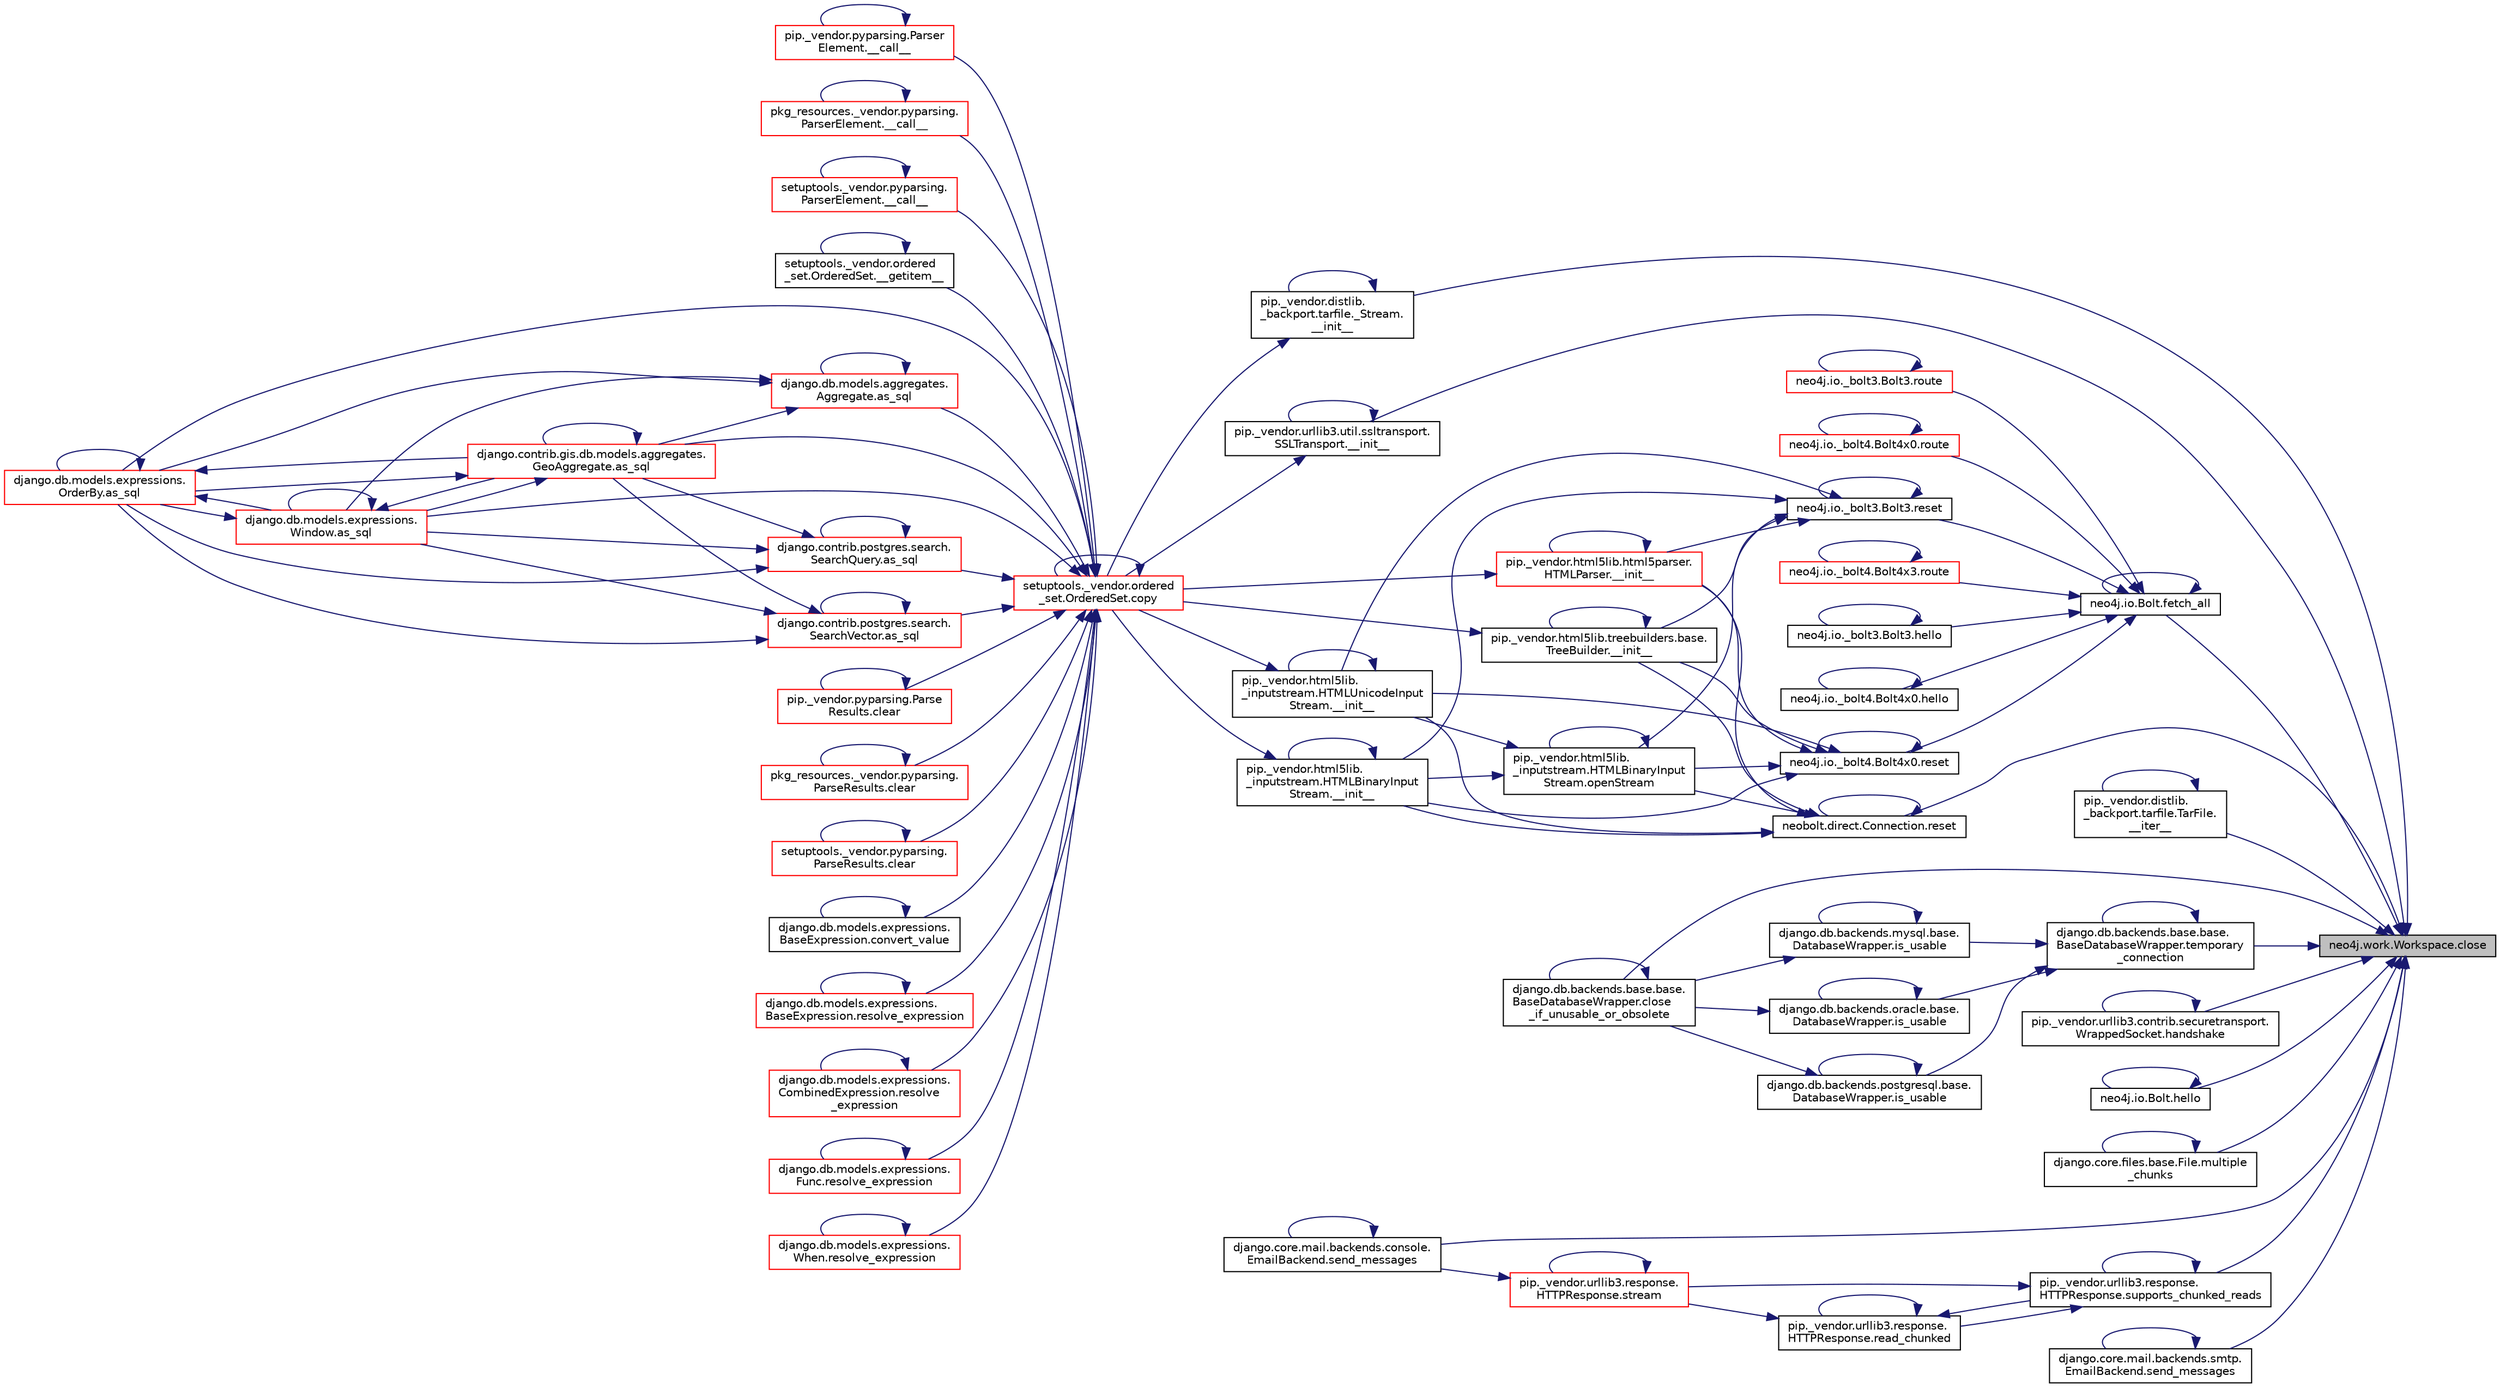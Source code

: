 digraph "neo4j.work.Workspace.close"
{
 // LATEX_PDF_SIZE
  edge [fontname="Helvetica",fontsize="10",labelfontname="Helvetica",labelfontsize="10"];
  node [fontname="Helvetica",fontsize="10",shape=record];
  rankdir="RL";
  Node1 [label="neo4j.work.Workspace.close",height=0.2,width=0.4,color="black", fillcolor="grey75", style="filled", fontcolor="black",tooltip=" "];
  Node1 -> Node2 [dir="back",color="midnightblue",fontsize="10",style="solid",fontname="Helvetica"];
  Node2 [label="pip._vendor.distlib.\l_backport.tarfile._Stream.\l__init__",height=0.2,width=0.4,color="black", fillcolor="white", style="filled",URL="$de/d60/classpip_1_1__vendor_1_1distlib_1_1__backport_1_1tarfile_1_1___stream.html#a17492c93bae9e70b816bffb077cf2912",tooltip=" "];
  Node2 -> Node2 [dir="back",color="midnightblue",fontsize="10",style="solid",fontname="Helvetica"];
  Node2 -> Node3 [dir="back",color="midnightblue",fontsize="10",style="solid",fontname="Helvetica"];
  Node3 [label="setuptools._vendor.ordered\l_set.OrderedSet.copy",height=0.2,width=0.4,color="red", fillcolor="white", style="filled",URL="$d0/d40/classsetuptools_1_1__vendor_1_1ordered__set_1_1_ordered_set.html#a84224c403039b9dac5d2794d85073053",tooltip=" "];
  Node3 -> Node4 [dir="back",color="midnightblue",fontsize="10",style="solid",fontname="Helvetica"];
  Node4 [label="pip._vendor.pyparsing.Parser\lElement.__call__",height=0.2,width=0.4,color="red", fillcolor="white", style="filled",URL="$df/d7f/classpip_1_1__vendor_1_1pyparsing_1_1_parser_element.html#ae345dfb10ea6a1e9c77120e86129ab16",tooltip=" "];
  Node4 -> Node4 [dir="back",color="midnightblue",fontsize="10",style="solid",fontname="Helvetica"];
  Node3 -> Node7 [dir="back",color="midnightblue",fontsize="10",style="solid",fontname="Helvetica"];
  Node7 [label="pkg_resources._vendor.pyparsing.\lParserElement.__call__",height=0.2,width=0.4,color="red", fillcolor="white", style="filled",URL="$de/df0/classpkg__resources_1_1__vendor_1_1pyparsing_1_1_parser_element.html#a43d9a7e720d29a80c49f63998712c9a5",tooltip=" "];
  Node7 -> Node7 [dir="back",color="midnightblue",fontsize="10",style="solid",fontname="Helvetica"];
  Node3 -> Node8 [dir="back",color="midnightblue",fontsize="10",style="solid",fontname="Helvetica"];
  Node8 [label="setuptools._vendor.pyparsing.\lParserElement.__call__",height=0.2,width=0.4,color="red", fillcolor="white", style="filled",URL="$d9/d25/classsetuptools_1_1__vendor_1_1pyparsing_1_1_parser_element.html#a7f154aa4d9339f88d2306325bf99b953",tooltip=" "];
  Node8 -> Node8 [dir="back",color="midnightblue",fontsize="10",style="solid",fontname="Helvetica"];
  Node3 -> Node9 [dir="back",color="midnightblue",fontsize="10",style="solid",fontname="Helvetica"];
  Node9 [label="setuptools._vendor.ordered\l_set.OrderedSet.__getitem__",height=0.2,width=0.4,color="black", fillcolor="white", style="filled",URL="$d0/d40/classsetuptools_1_1__vendor_1_1ordered__set_1_1_ordered_set.html#afa5d263824cc35374a0cf762672f68ae",tooltip=" "];
  Node9 -> Node9 [dir="back",color="midnightblue",fontsize="10",style="solid",fontname="Helvetica"];
  Node3 -> Node10 [dir="back",color="midnightblue",fontsize="10",style="solid",fontname="Helvetica"];
  Node10 [label="django.db.models.aggregates.\lAggregate.as_sql",height=0.2,width=0.4,color="red", fillcolor="white", style="filled",URL="$d7/d0c/classdjango_1_1db_1_1models_1_1aggregates_1_1_aggregate.html#a86af10d7994d4f7a535cb7476201db71",tooltip=" "];
  Node10 -> Node10 [dir="back",color="midnightblue",fontsize="10",style="solid",fontname="Helvetica"];
  Node10 -> Node13 [dir="back",color="midnightblue",fontsize="10",style="solid",fontname="Helvetica"];
  Node13 [label="django.contrib.gis.db.models.aggregates.\lGeoAggregate.as_sql",height=0.2,width=0.4,color="red", fillcolor="white", style="filled",URL="$df/dbe/classdjango_1_1contrib_1_1gis_1_1db_1_1models_1_1aggregates_1_1_geo_aggregate.html#a129bfb83cb8d965d40be63e974594fa7",tooltip=" "];
  Node13 -> Node13 [dir="back",color="midnightblue",fontsize="10",style="solid",fontname="Helvetica"];
  Node13 -> Node14 [dir="back",color="midnightblue",fontsize="10",style="solid",fontname="Helvetica"];
  Node14 [label="django.db.models.expressions.\lWindow.as_sql",height=0.2,width=0.4,color="red", fillcolor="white", style="filled",URL="$d6/d1c/classdjango_1_1db_1_1models_1_1expressions_1_1_window.html#a2a81a422e2884ef2026394b0f83416dc",tooltip=" "];
  Node14 -> Node13 [dir="back",color="midnightblue",fontsize="10",style="solid",fontname="Helvetica"];
  Node14 -> Node14 [dir="back",color="midnightblue",fontsize="10",style="solid",fontname="Helvetica"];
  Node14 -> Node15 [dir="back",color="midnightblue",fontsize="10",style="solid",fontname="Helvetica"];
  Node15 [label="django.db.models.expressions.\lOrderBy.as_sql",height=0.2,width=0.4,color="red", fillcolor="white", style="filled",URL="$da/d4d/classdjango_1_1db_1_1models_1_1expressions_1_1_order_by.html#a343064ad7cfdac310e95fd997ee6d4cc",tooltip=" "];
  Node15 -> Node13 [dir="back",color="midnightblue",fontsize="10",style="solid",fontname="Helvetica"];
  Node15 -> Node14 [dir="back",color="midnightblue",fontsize="10",style="solid",fontname="Helvetica"];
  Node15 -> Node15 [dir="back",color="midnightblue",fontsize="10",style="solid",fontname="Helvetica"];
  Node13 -> Node15 [dir="back",color="midnightblue",fontsize="10",style="solid",fontname="Helvetica"];
  Node10 -> Node14 [dir="back",color="midnightblue",fontsize="10",style="solid",fontname="Helvetica"];
  Node10 -> Node15 [dir="back",color="midnightblue",fontsize="10",style="solid",fontname="Helvetica"];
  Node3 -> Node13 [dir="back",color="midnightblue",fontsize="10",style="solid",fontname="Helvetica"];
  Node3 -> Node24 [dir="back",color="midnightblue",fontsize="10",style="solid",fontname="Helvetica"];
  Node24 [label="django.contrib.postgres.search.\lSearchVector.as_sql",height=0.2,width=0.4,color="red", fillcolor="white", style="filled",URL="$d3/d9b/classdjango_1_1contrib_1_1postgres_1_1search_1_1_search_vector.html#a20b770d5d88a5d8d2c6b3f60feb66e07",tooltip=" "];
  Node24 -> Node13 [dir="back",color="midnightblue",fontsize="10",style="solid",fontname="Helvetica"];
  Node24 -> Node24 [dir="back",color="midnightblue",fontsize="10",style="solid",fontname="Helvetica"];
  Node24 -> Node14 [dir="back",color="midnightblue",fontsize="10",style="solid",fontname="Helvetica"];
  Node24 -> Node15 [dir="back",color="midnightblue",fontsize="10",style="solid",fontname="Helvetica"];
  Node3 -> Node25 [dir="back",color="midnightblue",fontsize="10",style="solid",fontname="Helvetica"];
  Node25 [label="django.contrib.postgres.search.\lSearchQuery.as_sql",height=0.2,width=0.4,color="red", fillcolor="white", style="filled",URL="$d4/d5f/classdjango_1_1contrib_1_1postgres_1_1search_1_1_search_query.html#a08057a93d8da31c23329543b1d429539",tooltip=" "];
  Node25 -> Node13 [dir="back",color="midnightblue",fontsize="10",style="solid",fontname="Helvetica"];
  Node25 -> Node25 [dir="back",color="midnightblue",fontsize="10",style="solid",fontname="Helvetica"];
  Node25 -> Node14 [dir="back",color="midnightblue",fontsize="10",style="solid",fontname="Helvetica"];
  Node25 -> Node15 [dir="back",color="midnightblue",fontsize="10",style="solid",fontname="Helvetica"];
  Node3 -> Node14 [dir="back",color="midnightblue",fontsize="10",style="solid",fontname="Helvetica"];
  Node3 -> Node15 [dir="back",color="midnightblue",fontsize="10",style="solid",fontname="Helvetica"];
  Node3 -> Node26 [dir="back",color="midnightblue",fontsize="10",style="solid",fontname="Helvetica"];
  Node26 [label="pip._vendor.pyparsing.Parse\lResults.clear",height=0.2,width=0.4,color="red", fillcolor="white", style="filled",URL="$d3/d5b/classpip_1_1__vendor_1_1pyparsing_1_1_parse_results.html#ab6e049e34b90004c1d59069da7a5cc08",tooltip=" "];
  Node26 -> Node26 [dir="back",color="midnightblue",fontsize="10",style="solid",fontname="Helvetica"];
  Node3 -> Node204 [dir="back",color="midnightblue",fontsize="10",style="solid",fontname="Helvetica"];
  Node204 [label="pkg_resources._vendor.pyparsing.\lParseResults.clear",height=0.2,width=0.4,color="red", fillcolor="white", style="filled",URL="$d3/d93/classpkg__resources_1_1__vendor_1_1pyparsing_1_1_parse_results.html#a14a75f633961fdc58d077c5d26635038",tooltip=" "];
  Node204 -> Node204 [dir="back",color="midnightblue",fontsize="10",style="solid",fontname="Helvetica"];
  Node3 -> Node249 [dir="back",color="midnightblue",fontsize="10",style="solid",fontname="Helvetica"];
  Node249 [label="setuptools._vendor.pyparsing.\lParseResults.clear",height=0.2,width=0.4,color="red", fillcolor="white", style="filled",URL="$df/d77/classsetuptools_1_1__vendor_1_1pyparsing_1_1_parse_results.html#a2683a26b96b087edaec172f6f837058b",tooltip=" "];
  Node249 -> Node249 [dir="back",color="midnightblue",fontsize="10",style="solid",fontname="Helvetica"];
  Node3 -> Node250 [dir="back",color="midnightblue",fontsize="10",style="solid",fontname="Helvetica"];
  Node250 [label="django.db.models.expressions.\lBaseExpression.convert_value",height=0.2,width=0.4,color="black", fillcolor="white", style="filled",URL="$de/d6b/classdjango_1_1db_1_1models_1_1expressions_1_1_base_expression.html#a17a709653d93ba657fb2ed791346e38f",tooltip=" "];
  Node250 -> Node250 [dir="back",color="midnightblue",fontsize="10",style="solid",fontname="Helvetica"];
  Node3 -> Node3 [dir="back",color="midnightblue",fontsize="10",style="solid",fontname="Helvetica"];
  Node3 -> Node251 [dir="back",color="midnightblue",fontsize="10",style="solid",fontname="Helvetica"];
  Node251 [label="django.db.models.expressions.\lBaseExpression.resolve_expression",height=0.2,width=0.4,color="red", fillcolor="white", style="filled",URL="$de/d6b/classdjango_1_1db_1_1models_1_1expressions_1_1_base_expression.html#aa13750acce26e49830dd7f797f938bdc",tooltip=" "];
  Node251 -> Node251 [dir="back",color="midnightblue",fontsize="10",style="solid",fontname="Helvetica"];
  Node3 -> Node252 [dir="back",color="midnightblue",fontsize="10",style="solid",fontname="Helvetica"];
  Node252 [label="django.db.models.expressions.\lCombinedExpression.resolve\l_expression",height=0.2,width=0.4,color="red", fillcolor="white", style="filled",URL="$dc/d12/classdjango_1_1db_1_1models_1_1expressions_1_1_combined_expression.html#a48f503b2ffb0cf67a3064f0cfab1f191",tooltip=" "];
  Node252 -> Node252 [dir="back",color="midnightblue",fontsize="10",style="solid",fontname="Helvetica"];
  Node3 -> Node253 [dir="back",color="midnightblue",fontsize="10",style="solid",fontname="Helvetica"];
  Node253 [label="django.db.models.expressions.\lFunc.resolve_expression",height=0.2,width=0.4,color="red", fillcolor="white", style="filled",URL="$d8/d57/classdjango_1_1db_1_1models_1_1expressions_1_1_func.html#ad831ab3b8c4ec8e2c9ea0353d6790d38",tooltip=" "];
  Node253 -> Node253 [dir="back",color="midnightblue",fontsize="10",style="solid",fontname="Helvetica"];
  Node3 -> Node254 [dir="back",color="midnightblue",fontsize="10",style="solid",fontname="Helvetica"];
  Node254 [label="django.db.models.expressions.\lWhen.resolve_expression",height=0.2,width=0.4,color="red", fillcolor="white", style="filled",URL="$d6/dd5/classdjango_1_1db_1_1models_1_1expressions_1_1_when.html#a0a28feb711df427e6c0eae219e5b5981",tooltip=" "];
  Node254 -> Node254 [dir="back",color="midnightblue",fontsize="10",style="solid",fontname="Helvetica"];
  Node1 -> Node98 [dir="back",color="midnightblue",fontsize="10",style="solid",fontname="Helvetica"];
  Node98 [label="pip._vendor.urllib3.util.ssltransport.\lSSLTransport.__init__",height=0.2,width=0.4,color="black", fillcolor="white", style="filled",URL="$d5/d5b/classpip_1_1__vendor_1_1urllib3_1_1util_1_1ssltransport_1_1_s_s_l_transport.html#a732f5816c7be7853f2549ffabbfdc1df",tooltip=" "];
  Node98 -> Node98 [dir="back",color="midnightblue",fontsize="10",style="solid",fontname="Helvetica"];
  Node98 -> Node3 [dir="back",color="midnightblue",fontsize="10",style="solid",fontname="Helvetica"];
  Node1 -> Node99 [dir="back",color="midnightblue",fontsize="10",style="solid",fontname="Helvetica"];
  Node99 [label="pip._vendor.distlib.\l_backport.tarfile.TarFile.\l__iter__",height=0.2,width=0.4,color="black", fillcolor="white", style="filled",URL="$d7/d1d/classpip_1_1__vendor_1_1distlib_1_1__backport_1_1tarfile_1_1_tar_file.html#aeff57e92d5ef967aef950e42d56ece22",tooltip=" "];
  Node99 -> Node99 [dir="back",color="midnightblue",fontsize="10",style="solid",fontname="Helvetica"];
  Node1 -> Node100 [dir="back",color="midnightblue",fontsize="10",style="solid",fontname="Helvetica"];
  Node100 [label="django.db.backends.base.base.\lBaseDatabaseWrapper.close\l_if_unusable_or_obsolete",height=0.2,width=0.4,color="black", fillcolor="white", style="filled",URL="$d2/d62/classdjango_1_1db_1_1backends_1_1base_1_1base_1_1_base_database_wrapper.html#a76d714cd976b2dd3cd3c731984d299d0",tooltip=" "];
  Node100 -> Node100 [dir="back",color="midnightblue",fontsize="10",style="solid",fontname="Helvetica"];
  Node1 -> Node101 [dir="back",color="midnightblue",fontsize="10",style="solid",fontname="Helvetica"];
  Node101 [label="neo4j.io.Bolt.fetch_all",height=0.2,width=0.4,color="black", fillcolor="white", style="filled",URL="$db/dec/classneo4j_1_1io_1_1_bolt.html#aeabe1dd43e33259be90037c6f311f360",tooltip=" "];
  Node101 -> Node101 [dir="back",color="midnightblue",fontsize="10",style="solid",fontname="Helvetica"];
  Node101 -> Node102 [dir="back",color="midnightblue",fontsize="10",style="solid",fontname="Helvetica"];
  Node102 [label="neo4j.io._bolt3.Bolt3.hello",height=0.2,width=0.4,color="black", fillcolor="white", style="filled",URL="$db/d66/classneo4j_1_1io_1_1__bolt3_1_1_bolt3.html#a4b44932eb9deb87d3ef16d5f3eeabd48",tooltip=" "];
  Node102 -> Node102 [dir="back",color="midnightblue",fontsize="10",style="solid",fontname="Helvetica"];
  Node101 -> Node103 [dir="back",color="midnightblue",fontsize="10",style="solid",fontname="Helvetica"];
  Node103 [label="neo4j.io._bolt4.Bolt4x0.hello",height=0.2,width=0.4,color="black", fillcolor="white", style="filled",URL="$d2/dd8/classneo4j_1_1io_1_1__bolt4_1_1_bolt4x0.html#a834ee76dbf7f2f4b2098bbd2978f7c6f",tooltip=" "];
  Node103 -> Node103 [dir="back",color="midnightblue",fontsize="10",style="solid",fontname="Helvetica"];
  Node101 -> Node104 [dir="back",color="midnightblue",fontsize="10",style="solid",fontname="Helvetica"];
  Node104 [label="neo4j.io._bolt3.Bolt3.reset",height=0.2,width=0.4,color="black", fillcolor="white", style="filled",URL="$db/d66/classneo4j_1_1io_1_1__bolt3_1_1_bolt3.html#a2ea8fc802c7b0d66e3549121b1285947",tooltip=" "];
  Node104 -> Node78 [dir="back",color="midnightblue",fontsize="10",style="solid",fontname="Helvetica"];
  Node78 [label="pip._vendor.html5lib.treebuilders.base.\lTreeBuilder.__init__",height=0.2,width=0.4,color="black", fillcolor="white", style="filled",URL="$dc/d32/classpip_1_1__vendor_1_1html5lib_1_1treebuilders_1_1base_1_1_tree_builder.html#a9c33de062da5ed869465f126e6d4c88c",tooltip=" "];
  Node78 -> Node78 [dir="back",color="midnightblue",fontsize="10",style="solid",fontname="Helvetica"];
  Node78 -> Node3 [dir="back",color="midnightblue",fontsize="10",style="solid",fontname="Helvetica"];
  Node104 -> Node79 [dir="back",color="midnightblue",fontsize="10",style="solid",fontname="Helvetica"];
  Node79 [label="pip._vendor.html5lib.\l_inputstream.HTMLUnicodeInput\lStream.__init__",height=0.2,width=0.4,color="black", fillcolor="white", style="filled",URL="$de/dab/classpip_1_1__vendor_1_1html5lib_1_1__inputstream_1_1_h_t_m_l_unicode_input_stream.html#aae329b9a8ec6d32fbe6de851cf40357c",tooltip=" "];
  Node79 -> Node79 [dir="back",color="midnightblue",fontsize="10",style="solid",fontname="Helvetica"];
  Node79 -> Node3 [dir="back",color="midnightblue",fontsize="10",style="solid",fontname="Helvetica"];
  Node104 -> Node80 [dir="back",color="midnightblue",fontsize="10",style="solid",fontname="Helvetica"];
  Node80 [label="pip._vendor.html5lib.\l_inputstream.HTMLBinaryInput\lStream.__init__",height=0.2,width=0.4,color="black", fillcolor="white", style="filled",URL="$dc/db5/classpip_1_1__vendor_1_1html5lib_1_1__inputstream_1_1_h_t_m_l_binary_input_stream.html#a0ffa5c0b7956975f3ee09dab1b8a53bd",tooltip=" "];
  Node80 -> Node80 [dir="back",color="midnightblue",fontsize="10",style="solid",fontname="Helvetica"];
  Node80 -> Node3 [dir="back",color="midnightblue",fontsize="10",style="solid",fontname="Helvetica"];
  Node104 -> Node81 [dir="back",color="midnightblue",fontsize="10",style="solid",fontname="Helvetica"];
  Node81 [label="pip._vendor.html5lib.html5parser.\lHTMLParser.__init__",height=0.2,width=0.4,color="red", fillcolor="white", style="filled",URL="$dd/dcc/classpip_1_1__vendor_1_1html5lib_1_1html5parser_1_1_h_t_m_l_parser.html#ad9b0cd5d2f6a8f940f4efc6b6124c9be",tooltip=" "];
  Node81 -> Node81 [dir="back",color="midnightblue",fontsize="10",style="solid",fontname="Helvetica"];
  Node81 -> Node3 [dir="back",color="midnightblue",fontsize="10",style="solid",fontname="Helvetica"];
  Node104 -> Node83 [dir="back",color="midnightblue",fontsize="10",style="solid",fontname="Helvetica"];
  Node83 [label="pip._vendor.html5lib.\l_inputstream.HTMLBinaryInput\lStream.openStream",height=0.2,width=0.4,color="black", fillcolor="white", style="filled",URL="$dc/db5/classpip_1_1__vendor_1_1html5lib_1_1__inputstream_1_1_h_t_m_l_binary_input_stream.html#a130683adf40d7ed6dd517b9ce34f5019",tooltip=" "];
  Node83 -> Node79 [dir="back",color="midnightblue",fontsize="10",style="solid",fontname="Helvetica"];
  Node83 -> Node80 [dir="back",color="midnightblue",fontsize="10",style="solid",fontname="Helvetica"];
  Node83 -> Node83 [dir="back",color="midnightblue",fontsize="10",style="solid",fontname="Helvetica"];
  Node104 -> Node104 [dir="back",color="midnightblue",fontsize="10",style="solid",fontname="Helvetica"];
  Node101 -> Node105 [dir="back",color="midnightblue",fontsize="10",style="solid",fontname="Helvetica"];
  Node105 [label="neo4j.io._bolt4.Bolt4x0.reset",height=0.2,width=0.4,color="black", fillcolor="white", style="filled",URL="$d2/dd8/classneo4j_1_1io_1_1__bolt4_1_1_bolt4x0.html#a2dc1b3e8cd497185596a179c7d14c209",tooltip=" "];
  Node105 -> Node78 [dir="back",color="midnightblue",fontsize="10",style="solid",fontname="Helvetica"];
  Node105 -> Node79 [dir="back",color="midnightblue",fontsize="10",style="solid",fontname="Helvetica"];
  Node105 -> Node80 [dir="back",color="midnightblue",fontsize="10",style="solid",fontname="Helvetica"];
  Node105 -> Node81 [dir="back",color="midnightblue",fontsize="10",style="solid",fontname="Helvetica"];
  Node105 -> Node83 [dir="back",color="midnightblue",fontsize="10",style="solid",fontname="Helvetica"];
  Node105 -> Node105 [dir="back",color="midnightblue",fontsize="10",style="solid",fontname="Helvetica"];
  Node101 -> Node55 [dir="back",color="midnightblue",fontsize="10",style="solid",fontname="Helvetica"];
  Node55 [label="neo4j.io._bolt3.Bolt3.route",height=0.2,width=0.4,color="red", fillcolor="white", style="filled",URL="$db/d66/classneo4j_1_1io_1_1__bolt3_1_1_bolt3.html#af735de14dbf5cec61d93fd9fc396afd8",tooltip=" "];
  Node55 -> Node55 [dir="back",color="midnightblue",fontsize="10",style="solid",fontname="Helvetica"];
  Node101 -> Node106 [dir="back",color="midnightblue",fontsize="10",style="solid",fontname="Helvetica"];
  Node106 [label="neo4j.io._bolt4.Bolt4x0.route",height=0.2,width=0.4,color="red", fillcolor="white", style="filled",URL="$d2/dd8/classneo4j_1_1io_1_1__bolt4_1_1_bolt4x0.html#a9cbebb3429f2781e149d2d8c16e423e7",tooltip=" "];
  Node106 -> Node106 [dir="back",color="midnightblue",fontsize="10",style="solid",fontname="Helvetica"];
  Node101 -> Node107 [dir="back",color="midnightblue",fontsize="10",style="solid",fontname="Helvetica"];
  Node107 [label="neo4j.io._bolt4.Bolt4x3.route",height=0.2,width=0.4,color="red", fillcolor="white", style="filled",URL="$db/df6/classneo4j_1_1io_1_1__bolt4_1_1_bolt4x3.html#a82e13beed47984aa399feec03c498343",tooltip=" "];
  Node107 -> Node107 [dir="back",color="midnightblue",fontsize="10",style="solid",fontname="Helvetica"];
  Node1 -> Node108 [dir="back",color="midnightblue",fontsize="10",style="solid",fontname="Helvetica"];
  Node108 [label="pip._vendor.urllib3.contrib.securetransport.\lWrappedSocket.handshake",height=0.2,width=0.4,color="black", fillcolor="white", style="filled",URL="$da/dfd/classpip_1_1__vendor_1_1urllib3_1_1contrib_1_1securetransport_1_1_wrapped_socket.html#a4dff747225797a2242238d7e073fa79b",tooltip=" "];
  Node108 -> Node108 [dir="back",color="midnightblue",fontsize="10",style="solid",fontname="Helvetica"];
  Node1 -> Node109 [dir="back",color="midnightblue",fontsize="10",style="solid",fontname="Helvetica"];
  Node109 [label="neo4j.io.Bolt.hello",height=0.2,width=0.4,color="black", fillcolor="white", style="filled",URL="$db/dec/classneo4j_1_1io_1_1_bolt.html#a1a6121a9c8476295123e385ed351f383",tooltip=" "];
  Node109 -> Node109 [dir="back",color="midnightblue",fontsize="10",style="solid",fontname="Helvetica"];
  Node1 -> Node110 [dir="back",color="midnightblue",fontsize="10",style="solid",fontname="Helvetica"];
  Node110 [label="django.core.files.base.File.multiple\l_chunks",height=0.2,width=0.4,color="black", fillcolor="white", style="filled",URL="$db/def/classdjango_1_1core_1_1files_1_1base_1_1_file.html#a41708b1d92779c4397c67d10cfcf159e",tooltip=" "];
  Node110 -> Node110 [dir="back",color="midnightblue",fontsize="10",style="solid",fontname="Helvetica"];
  Node1 -> Node77 [dir="back",color="midnightblue",fontsize="10",style="solid",fontname="Helvetica"];
  Node77 [label="neobolt.direct.Connection.reset",height=0.2,width=0.4,color="black", fillcolor="white", style="filled",URL="$d8/db4/classneobolt_1_1direct_1_1_connection.html#a61bc4e93d32e42b507e812be65482c08",tooltip=" "];
  Node77 -> Node78 [dir="back",color="midnightblue",fontsize="10",style="solid",fontname="Helvetica"];
  Node77 -> Node79 [dir="back",color="midnightblue",fontsize="10",style="solid",fontname="Helvetica"];
  Node77 -> Node80 [dir="back",color="midnightblue",fontsize="10",style="solid",fontname="Helvetica"];
  Node77 -> Node81 [dir="back",color="midnightblue",fontsize="10",style="solid",fontname="Helvetica"];
  Node77 -> Node83 [dir="back",color="midnightblue",fontsize="10",style="solid",fontname="Helvetica"];
  Node77 -> Node77 [dir="back",color="midnightblue",fontsize="10",style="solid",fontname="Helvetica"];
  Node1 -> Node111 [dir="back",color="midnightblue",fontsize="10",style="solid",fontname="Helvetica"];
  Node111 [label="django.core.mail.backends.console.\lEmailBackend.send_messages",height=0.2,width=0.4,color="black", fillcolor="white", style="filled",URL="$d4/de3/classdjango_1_1core_1_1mail_1_1backends_1_1console_1_1_email_backend.html#a47ee8e77d6aeb5cba1d4598e6d982097",tooltip=" "];
  Node111 -> Node111 [dir="back",color="midnightblue",fontsize="10",style="solid",fontname="Helvetica"];
  Node1 -> Node112 [dir="back",color="midnightblue",fontsize="10",style="solid",fontname="Helvetica"];
  Node112 [label="django.core.mail.backends.smtp.\lEmailBackend.send_messages",height=0.2,width=0.4,color="black", fillcolor="white", style="filled",URL="$d7/db2/classdjango_1_1core_1_1mail_1_1backends_1_1smtp_1_1_email_backend.html#afed9f658c7a62be6d2e2c2d1f89d2acb",tooltip=" "];
  Node112 -> Node112 [dir="back",color="midnightblue",fontsize="10",style="solid",fontname="Helvetica"];
  Node1 -> Node113 [dir="back",color="midnightblue",fontsize="10",style="solid",fontname="Helvetica"];
  Node113 [label="pip._vendor.urllib3.response.\lHTTPResponse.supports_chunked_reads",height=0.2,width=0.4,color="black", fillcolor="white", style="filled",URL="$dd/d5a/classpip_1_1__vendor_1_1urllib3_1_1response_1_1_h_t_t_p_response.html#a2a1912a3eac26ffca9f80fa1ab140126",tooltip=" "];
  Node113 -> Node114 [dir="back",color="midnightblue",fontsize="10",style="solid",fontname="Helvetica"];
  Node114 [label="pip._vendor.urllib3.response.\lHTTPResponse.read_chunked",height=0.2,width=0.4,color="black", fillcolor="white", style="filled",URL="$dd/d5a/classpip_1_1__vendor_1_1urllib3_1_1response_1_1_h_t_t_p_response.html#a4c7a442f95795a5db145a0680ffbd658",tooltip=" "];
  Node114 -> Node114 [dir="back",color="midnightblue",fontsize="10",style="solid",fontname="Helvetica"];
  Node114 -> Node115 [dir="back",color="midnightblue",fontsize="10",style="solid",fontname="Helvetica"];
  Node115 [label="pip._vendor.urllib3.response.\lHTTPResponse.stream",height=0.2,width=0.4,color="red", fillcolor="white", style="filled",URL="$dd/d5a/classpip_1_1__vendor_1_1urllib3_1_1response_1_1_h_t_t_p_response.html#aad7ca8755c86a2cfe56f28e64b7f9e77",tooltip=" "];
  Node115 -> Node111 [dir="back",color="midnightblue",fontsize="10",style="solid",fontname="Helvetica"];
  Node115 -> Node115 [dir="back",color="midnightblue",fontsize="10",style="solid",fontname="Helvetica"];
  Node114 -> Node113 [dir="back",color="midnightblue",fontsize="10",style="solid",fontname="Helvetica"];
  Node113 -> Node115 [dir="back",color="midnightblue",fontsize="10",style="solid",fontname="Helvetica"];
  Node113 -> Node113 [dir="back",color="midnightblue",fontsize="10",style="solid",fontname="Helvetica"];
  Node1 -> Node621 [dir="back",color="midnightblue",fontsize="10",style="solid",fontname="Helvetica"];
  Node621 [label="django.db.backends.base.base.\lBaseDatabaseWrapper.temporary\l_connection",height=0.2,width=0.4,color="black", fillcolor="white", style="filled",URL="$d2/d62/classdjango_1_1db_1_1backends_1_1base_1_1base_1_1_base_database_wrapper.html#aa5a34affc0126827cec3945846c351ab",tooltip=" "];
  Node621 -> Node622 [dir="back",color="midnightblue",fontsize="10",style="solid",fontname="Helvetica"];
  Node622 [label="django.db.backends.mysql.base.\lDatabaseWrapper.is_usable",height=0.2,width=0.4,color="black", fillcolor="white", style="filled",URL="$d4/dbe/classdjango_1_1db_1_1backends_1_1mysql_1_1base_1_1_database_wrapper.html#a77c003153d59f4792b5727ebff6fbfda",tooltip=" "];
  Node622 -> Node100 [dir="back",color="midnightblue",fontsize="10",style="solid",fontname="Helvetica"];
  Node622 -> Node622 [dir="back",color="midnightblue",fontsize="10",style="solid",fontname="Helvetica"];
  Node621 -> Node623 [dir="back",color="midnightblue",fontsize="10",style="solid",fontname="Helvetica"];
  Node623 [label="django.db.backends.oracle.base.\lDatabaseWrapper.is_usable",height=0.2,width=0.4,color="black", fillcolor="white", style="filled",URL="$dd/dbf/classdjango_1_1db_1_1backends_1_1oracle_1_1base_1_1_database_wrapper.html#aed65b61d825c6e00716d9a01c024165b",tooltip=" "];
  Node623 -> Node100 [dir="back",color="midnightblue",fontsize="10",style="solid",fontname="Helvetica"];
  Node623 -> Node623 [dir="back",color="midnightblue",fontsize="10",style="solid",fontname="Helvetica"];
  Node621 -> Node624 [dir="back",color="midnightblue",fontsize="10",style="solid",fontname="Helvetica"];
  Node624 [label="django.db.backends.postgresql.base.\lDatabaseWrapper.is_usable",height=0.2,width=0.4,color="black", fillcolor="white", style="filled",URL="$de/d94/classdjango_1_1db_1_1backends_1_1postgresql_1_1base_1_1_database_wrapper.html#a1aa1004ebf25a148e0d423948eea2bff",tooltip=" "];
  Node624 -> Node100 [dir="back",color="midnightblue",fontsize="10",style="solid",fontname="Helvetica"];
  Node624 -> Node624 [dir="back",color="midnightblue",fontsize="10",style="solid",fontname="Helvetica"];
  Node621 -> Node621 [dir="back",color="midnightblue",fontsize="10",style="solid",fontname="Helvetica"];
}
